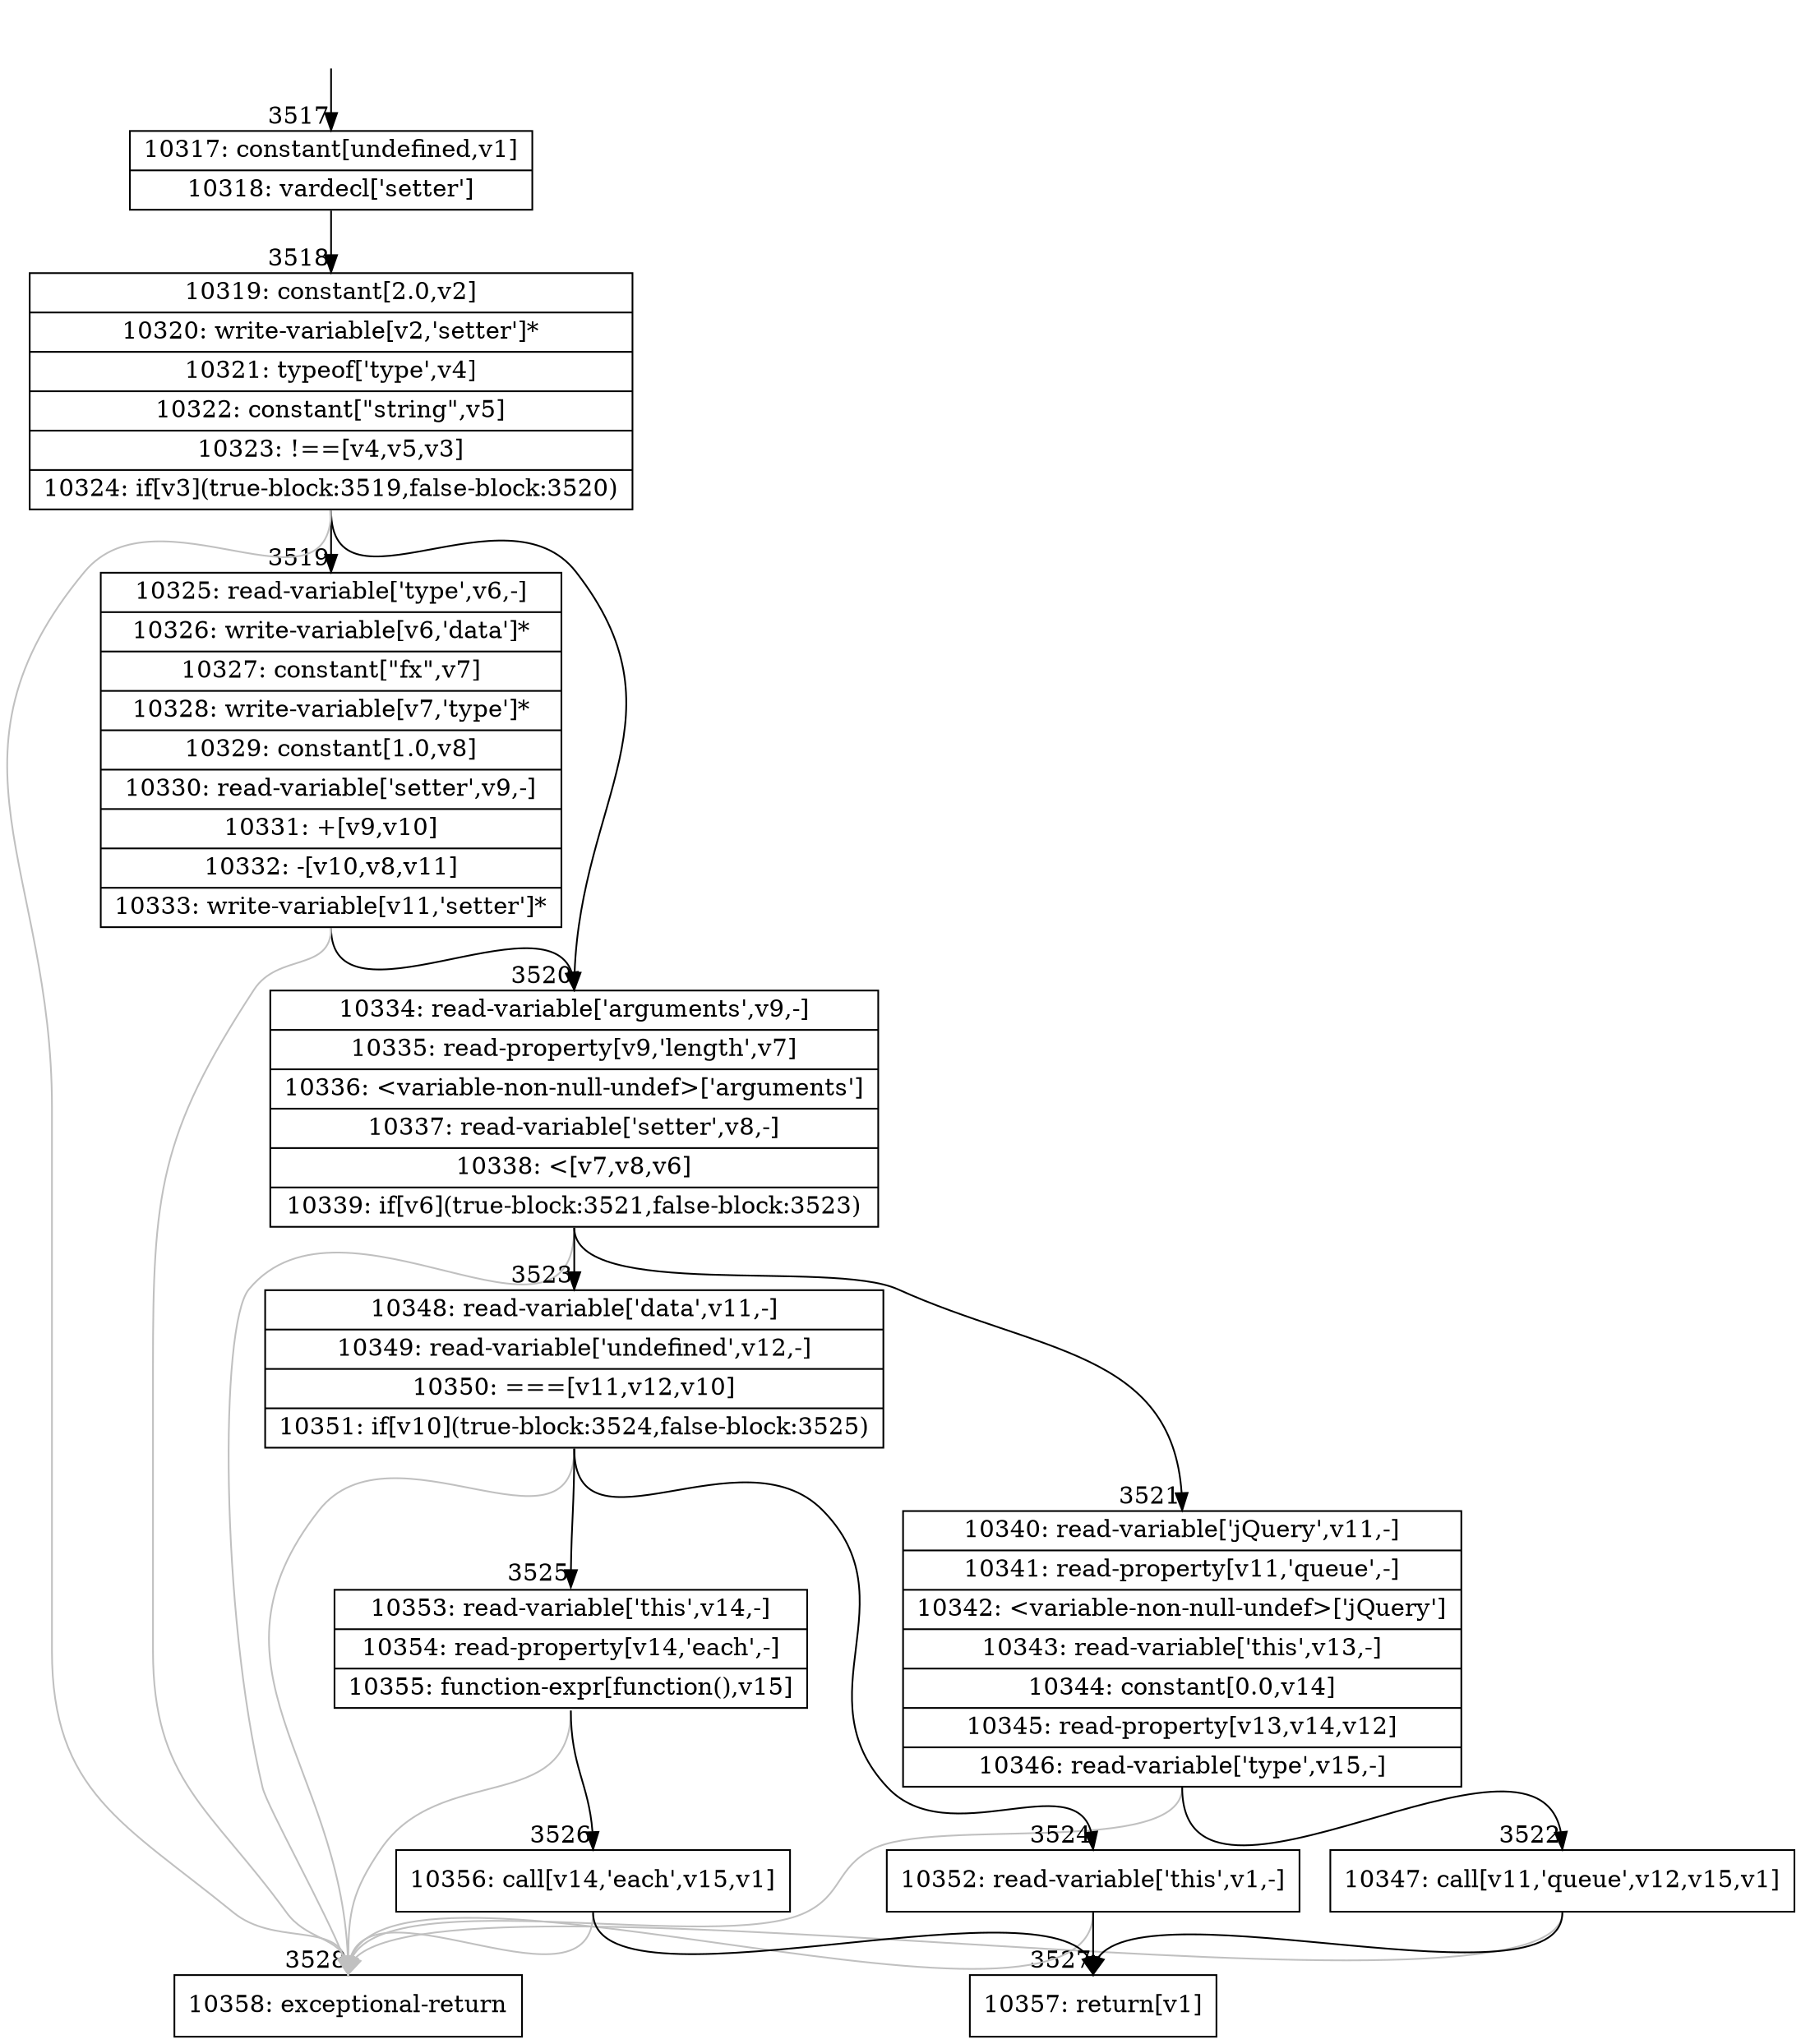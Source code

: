 digraph {
rankdir="TD"
BB_entry232[shape=none,label=""];
BB_entry232 -> BB3517 [tailport=s, headport=n, headlabel="    3517"]
BB3517 [shape=record label="{10317: constant[undefined,v1]|10318: vardecl['setter']}" ] 
BB3517 -> BB3518 [tailport=s, headport=n, headlabel="      3518"]
BB3518 [shape=record label="{10319: constant[2.0,v2]|10320: write-variable[v2,'setter']*|10321: typeof['type',v4]|10322: constant[\"string\",v5]|10323: !==[v4,v5,v3]|10324: if[v3](true-block:3519,false-block:3520)}" ] 
BB3518 -> BB3519 [tailport=s, headport=n, headlabel="      3519"]
BB3518 -> BB3520 [tailport=s, headport=n, headlabel="      3520"]
BB3518 -> BB3528 [tailport=s, headport=n, color=gray, headlabel="      3528"]
BB3519 [shape=record label="{10325: read-variable['type',v6,-]|10326: write-variable[v6,'data']*|10327: constant[\"fx\",v7]|10328: write-variable[v7,'type']*|10329: constant[1.0,v8]|10330: read-variable['setter',v9,-]|10331: +[v9,v10]|10332: -[v10,v8,v11]|10333: write-variable[v11,'setter']*}" ] 
BB3519 -> BB3520 [tailport=s, headport=n]
BB3519 -> BB3528 [tailport=s, headport=n, color=gray]
BB3520 [shape=record label="{10334: read-variable['arguments',v9,-]|10335: read-property[v9,'length',v7]|10336: \<variable-non-null-undef\>['arguments']|10337: read-variable['setter',v8,-]|10338: \<[v7,v8,v6]|10339: if[v6](true-block:3521,false-block:3523)}" ] 
BB3520 -> BB3521 [tailport=s, headport=n, headlabel="      3521"]
BB3520 -> BB3523 [tailport=s, headport=n, headlabel="      3523"]
BB3520 -> BB3528 [tailport=s, headport=n, color=gray]
BB3521 [shape=record label="{10340: read-variable['jQuery',v11,-]|10341: read-property[v11,'queue',-]|10342: \<variable-non-null-undef\>['jQuery']|10343: read-variable['this',v13,-]|10344: constant[0.0,v14]|10345: read-property[v13,v14,v12]|10346: read-variable['type',v15,-]}" ] 
BB3521 -> BB3522 [tailport=s, headport=n, headlabel="      3522"]
BB3521 -> BB3528 [tailport=s, headport=n, color=gray]
BB3522 [shape=record label="{10347: call[v11,'queue',v12,v15,v1]}" ] 
BB3522 -> BB3527 [tailport=s, headport=n, headlabel="      3527"]
BB3522 -> BB3528 [tailport=s, headport=n, color=gray]
BB3523 [shape=record label="{10348: read-variable['data',v11,-]|10349: read-variable['undefined',v12,-]|10350: ===[v11,v12,v10]|10351: if[v10](true-block:3524,false-block:3525)}" ] 
BB3523 -> BB3524 [tailport=s, headport=n, headlabel="      3524"]
BB3523 -> BB3525 [tailport=s, headport=n, headlabel="      3525"]
BB3523 -> BB3528 [tailport=s, headport=n, color=gray]
BB3524 [shape=record label="{10352: read-variable['this',v1,-]}" ] 
BB3524 -> BB3527 [tailport=s, headport=n]
BB3524 -> BB3528 [tailport=s, headport=n, color=gray]
BB3525 [shape=record label="{10353: read-variable['this',v14,-]|10354: read-property[v14,'each',-]|10355: function-expr[function(),v15]}" ] 
BB3525 -> BB3526 [tailport=s, headport=n, headlabel="      3526"]
BB3525 -> BB3528 [tailport=s, headport=n, color=gray]
BB3526 [shape=record label="{10356: call[v14,'each',v15,v1]}" ] 
BB3526 -> BB3527 [tailport=s, headport=n]
BB3526 -> BB3528 [tailport=s, headport=n, color=gray]
BB3527 [shape=record label="{10357: return[v1]}" ] 
BB3528 [shape=record label="{10358: exceptional-return}" ] 
}
